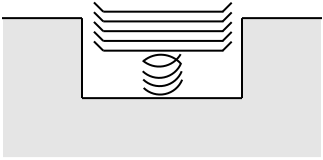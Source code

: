 <?xml version="1.0" encoding="UTF-8"?>
<dia:diagram xmlns:dia="http://www.lysator.liu.se/~alla/dia/">
  <dia:layer name="Background" visible="true">
    <dia:object type="Standard - Box" version="0" id="O0">
      <dia:attribute name="obj_pos">
        <dia:point val="5,8"/>
      </dia:attribute>
      <dia:attribute name="obj_bb">
        <dia:rectangle val="4.95,7.95;21.05,15.05"/>
      </dia:attribute>
      <dia:attribute name="elem_corner">
        <dia:point val="5,8"/>
      </dia:attribute>
      <dia:attribute name="elem_width">
        <dia:real val="16"/>
      </dia:attribute>
      <dia:attribute name="elem_height">
        <dia:real val="7"/>
      </dia:attribute>
      <dia:attribute name="border_color">
        <dia:color val="#ffffff"/>
      </dia:attribute>
      <dia:attribute name="inner_color">
        <dia:color val="#e5e5e5"/>
      </dia:attribute>
      <dia:attribute name="show_background">
        <dia:boolean val="true"/>
      </dia:attribute>
    </dia:object>
    <dia:object type="Standard - Box" version="0" id="O1">
      <dia:attribute name="obj_pos">
        <dia:point val="9,8"/>
      </dia:attribute>
      <dia:attribute name="obj_bb">
        <dia:rectangle val="8.95,7.95;17.05,12.05"/>
      </dia:attribute>
      <dia:attribute name="elem_corner">
        <dia:point val="9,8"/>
      </dia:attribute>
      <dia:attribute name="elem_width">
        <dia:real val="8"/>
      </dia:attribute>
      <dia:attribute name="elem_height">
        <dia:real val="4"/>
      </dia:attribute>
      <dia:attribute name="border_color">
        <dia:color val="#ffffff"/>
      </dia:attribute>
      <dia:attribute name="show_background">
        <dia:boolean val="true"/>
      </dia:attribute>
    </dia:object>
    <dia:object type="Standard - Line" version="0" id="O2">
      <dia:attribute name="obj_pos">
        <dia:point val="5,8"/>
      </dia:attribute>
      <dia:attribute name="obj_bb">
        <dia:rectangle val="4.95,7.95;9.05,8.05"/>
      </dia:attribute>
      <dia:attribute name="conn_endpoints">
        <dia:point val="5,8"/>
        <dia:point val="9,8"/>
      </dia:attribute>
      <dia:attribute name="numcp">
        <dia:int val="1"/>
      </dia:attribute>
      <dia:connections>
        <dia:connection handle="0" to="O0" connection="0"/>
        <dia:connection handle="1" to="O1" connection="0"/>
      </dia:connections>
    </dia:object>
    <dia:object type="Standard - Line" version="0" id="O3">
      <dia:attribute name="obj_pos">
        <dia:point val="9,8"/>
      </dia:attribute>
      <dia:attribute name="obj_bb">
        <dia:rectangle val="8.95,7.95;9.05,12.05"/>
      </dia:attribute>
      <dia:attribute name="conn_endpoints">
        <dia:point val="9,8"/>
        <dia:point val="9,12"/>
      </dia:attribute>
      <dia:attribute name="numcp">
        <dia:int val="1"/>
      </dia:attribute>
      <dia:connections>
        <dia:connection handle="0" to="O1" connection="0"/>
        <dia:connection handle="1" to="O1" connection="5"/>
      </dia:connections>
    </dia:object>
    <dia:object type="Standard - Line" version="0" id="O4">
      <dia:attribute name="obj_pos">
        <dia:point val="9,12"/>
      </dia:attribute>
      <dia:attribute name="obj_bb">
        <dia:rectangle val="8.95,11.95;17.05,12.05"/>
      </dia:attribute>
      <dia:attribute name="conn_endpoints">
        <dia:point val="9,12"/>
        <dia:point val="17,12"/>
      </dia:attribute>
      <dia:attribute name="numcp">
        <dia:int val="1"/>
      </dia:attribute>
      <dia:connections>
        <dia:connection handle="0" to="O1" connection="5"/>
        <dia:connection handle="1" to="O1" connection="7"/>
      </dia:connections>
    </dia:object>
    <dia:object type="Standard - Line" version="0" id="O5">
      <dia:attribute name="obj_pos">
        <dia:point val="17,12"/>
      </dia:attribute>
      <dia:attribute name="obj_bb">
        <dia:rectangle val="16.95,7.95;17.05,12.05"/>
      </dia:attribute>
      <dia:attribute name="conn_endpoints">
        <dia:point val="17,12"/>
        <dia:point val="17,8"/>
      </dia:attribute>
      <dia:attribute name="numcp">
        <dia:int val="1"/>
      </dia:attribute>
      <dia:connections>
        <dia:connection handle="0" to="O1" connection="7"/>
        <dia:connection handle="1" to="O1" connection="2"/>
      </dia:connections>
    </dia:object>
    <dia:object type="Standard - Line" version="0" id="O6">
      <dia:attribute name="obj_pos">
        <dia:point val="17,8"/>
      </dia:attribute>
      <dia:attribute name="obj_bb">
        <dia:rectangle val="16.95,7.95;21.05,8.05"/>
      </dia:attribute>
      <dia:attribute name="conn_endpoints">
        <dia:point val="17,8"/>
        <dia:point val="21,8"/>
      </dia:attribute>
      <dia:attribute name="numcp">
        <dia:int val="1"/>
      </dia:attribute>
      <dia:connections>
        <dia:connection handle="0" to="O1" connection="2"/>
        <dia:connection handle="1" to="O0" connection="2"/>
      </dia:connections>
    </dia:object>
    <dia:group>
      <dia:object type="Standard - Line" version="0" id="O7">
        <dia:attribute name="obj_pos">
          <dia:point val="10.063,8.652"/>
        </dia:attribute>
        <dia:attribute name="obj_bb">
          <dia:rectangle val="10.013,8.602;16.113,8.702"/>
        </dia:attribute>
        <dia:attribute name="conn_endpoints">
          <dia:point val="10.063,8.652"/>
          <dia:point val="16.063,8.652"/>
        </dia:attribute>
        <dia:attribute name="numcp">
          <dia:int val="1"/>
        </dia:attribute>
      </dia:object>
      <dia:object type="Standard - Line" version="0" id="O8">
        <dia:attribute name="obj_pos">
          <dia:point val="10.063,8.652"/>
        </dia:attribute>
        <dia:attribute name="obj_bb">
          <dia:rectangle val="10.063,8.652;10.063,8.652"/>
        </dia:attribute>
        <dia:attribute name="conn_endpoints">
          <dia:point val="10.063,8.652"/>
          <dia:point val="10.063,8.652"/>
        </dia:attribute>
        <dia:attribute name="numcp">
          <dia:int val="1"/>
        </dia:attribute>
      </dia:object>
      <dia:object type="Standard - Line" version="0" id="O9">
        <dia:attribute name="obj_pos">
          <dia:point val="10.063,8.652"/>
        </dia:attribute>
        <dia:attribute name="obj_bb">
          <dia:rectangle val="9.526,8.119;10.134,8.723"/>
        </dia:attribute>
        <dia:attribute name="conn_endpoints">
          <dia:point val="10.063,8.652"/>
          <dia:point val="9.597,8.189"/>
        </dia:attribute>
        <dia:attribute name="numcp">
          <dia:int val="1"/>
        </dia:attribute>
        <dia:connections>
          <dia:connection handle="0" to="O8" connection="0"/>
        </dia:connections>
      </dia:object>
      <dia:object type="Standard - Line" version="0" id="O10">
        <dia:attribute name="obj_pos">
          <dia:point val="16.022,8.664"/>
        </dia:attribute>
        <dia:attribute name="obj_bb">
          <dia:rectangle val="15.951,8.131;16.555,8.735"/>
        </dia:attribute>
        <dia:attribute name="conn_endpoints">
          <dia:point val="16.022,8.664"/>
          <dia:point val="16.484,8.202"/>
        </dia:attribute>
        <dia:attribute name="numcp">
          <dia:int val="1"/>
        </dia:attribute>
      </dia:object>
    </dia:group>
    <dia:group>
      <dia:object type="Standard - Line" version="0" id="O11">
        <dia:attribute name="obj_pos">
          <dia:point val="10.063,9.139"/>
        </dia:attribute>
        <dia:attribute name="obj_bb">
          <dia:rectangle val="10.013,9.089;16.113,9.189"/>
        </dia:attribute>
        <dia:attribute name="conn_endpoints">
          <dia:point val="10.063,9.139"/>
          <dia:point val="16.063,9.139"/>
        </dia:attribute>
        <dia:attribute name="numcp">
          <dia:int val="1"/>
        </dia:attribute>
      </dia:object>
      <dia:object type="Standard - Line" version="0" id="O12">
        <dia:attribute name="obj_pos">
          <dia:point val="10.063,9.139"/>
        </dia:attribute>
        <dia:attribute name="obj_bb">
          <dia:rectangle val="10.063,9.139;10.063,9.139"/>
        </dia:attribute>
        <dia:attribute name="conn_endpoints">
          <dia:point val="10.063,9.139"/>
          <dia:point val="10.063,9.139"/>
        </dia:attribute>
        <dia:attribute name="numcp">
          <dia:int val="1"/>
        </dia:attribute>
      </dia:object>
      <dia:object type="Standard - Line" version="0" id="O13">
        <dia:attribute name="obj_pos">
          <dia:point val="10.063,9.139"/>
        </dia:attribute>
        <dia:attribute name="obj_bb">
          <dia:rectangle val="9.526,8.606;10.134,9.21"/>
        </dia:attribute>
        <dia:attribute name="conn_endpoints">
          <dia:point val="10.063,9.139"/>
          <dia:point val="9.597,8.677"/>
        </dia:attribute>
        <dia:attribute name="numcp">
          <dia:int val="1"/>
        </dia:attribute>
        <dia:connections>
          <dia:connection handle="0" to="O12" connection="0"/>
        </dia:connections>
      </dia:object>
      <dia:object type="Standard - Line" version="0" id="O14">
        <dia:attribute name="obj_pos">
          <dia:point val="16.022,9.152"/>
        </dia:attribute>
        <dia:attribute name="obj_bb">
          <dia:rectangle val="15.951,8.619;16.555,9.223"/>
        </dia:attribute>
        <dia:attribute name="conn_endpoints">
          <dia:point val="16.022,9.152"/>
          <dia:point val="16.484,8.689"/>
        </dia:attribute>
        <dia:attribute name="numcp">
          <dia:int val="1"/>
        </dia:attribute>
      </dia:object>
    </dia:group>
    <dia:group>
      <dia:object type="Standard - Line" version="0" id="O15">
        <dia:attribute name="obj_pos">
          <dia:point val="10.063,9.627"/>
        </dia:attribute>
        <dia:attribute name="obj_bb">
          <dia:rectangle val="10.013,9.577;16.113,9.677"/>
        </dia:attribute>
        <dia:attribute name="conn_endpoints">
          <dia:point val="10.063,9.627"/>
          <dia:point val="16.063,9.627"/>
        </dia:attribute>
        <dia:attribute name="numcp">
          <dia:int val="1"/>
        </dia:attribute>
      </dia:object>
      <dia:object type="Standard - Line" version="0" id="O16">
        <dia:attribute name="obj_pos">
          <dia:point val="10.063,9.627"/>
        </dia:attribute>
        <dia:attribute name="obj_bb">
          <dia:rectangle val="10.063,9.627;10.063,9.627"/>
        </dia:attribute>
        <dia:attribute name="conn_endpoints">
          <dia:point val="10.063,9.627"/>
          <dia:point val="10.063,9.627"/>
        </dia:attribute>
        <dia:attribute name="numcp">
          <dia:int val="1"/>
        </dia:attribute>
      </dia:object>
      <dia:object type="Standard - Line" version="0" id="O17">
        <dia:attribute name="obj_pos">
          <dia:point val="10.063,9.627"/>
        </dia:attribute>
        <dia:attribute name="obj_bb">
          <dia:rectangle val="9.526,9.094;10.134,9.698"/>
        </dia:attribute>
        <dia:attribute name="conn_endpoints">
          <dia:point val="10.063,9.627"/>
          <dia:point val="9.597,9.164"/>
        </dia:attribute>
        <dia:attribute name="numcp">
          <dia:int val="1"/>
        </dia:attribute>
        <dia:connections>
          <dia:connection handle="0" to="O16" connection="0"/>
        </dia:connections>
      </dia:object>
      <dia:object type="Standard - Line" version="0" id="O18">
        <dia:attribute name="obj_pos">
          <dia:point val="16.022,9.639"/>
        </dia:attribute>
        <dia:attribute name="obj_bb">
          <dia:rectangle val="15.951,9.106;16.555,9.71"/>
        </dia:attribute>
        <dia:attribute name="conn_endpoints">
          <dia:point val="16.022,9.639"/>
          <dia:point val="16.484,9.177"/>
        </dia:attribute>
        <dia:attribute name="numcp">
          <dia:int val="1"/>
        </dia:attribute>
      </dia:object>
    </dia:group>
    <dia:group>
      <dia:object type="Standard - Line" version="0" id="O19">
        <dia:attribute name="obj_pos">
          <dia:point val="10.063,8.164"/>
        </dia:attribute>
        <dia:attribute name="obj_bb">
          <dia:rectangle val="10.013,8.114;16.113,8.214"/>
        </dia:attribute>
        <dia:attribute name="conn_endpoints">
          <dia:point val="10.063,8.164"/>
          <dia:point val="16.063,8.164"/>
        </dia:attribute>
        <dia:attribute name="numcp">
          <dia:int val="1"/>
        </dia:attribute>
      </dia:object>
      <dia:object type="Standard - Line" version="0" id="O20">
        <dia:attribute name="obj_pos">
          <dia:point val="10.063,8.164"/>
        </dia:attribute>
        <dia:attribute name="obj_bb">
          <dia:rectangle val="10.063,8.164;10.063,8.164"/>
        </dia:attribute>
        <dia:attribute name="conn_endpoints">
          <dia:point val="10.063,8.164"/>
          <dia:point val="10.063,8.164"/>
        </dia:attribute>
        <dia:attribute name="numcp">
          <dia:int val="1"/>
        </dia:attribute>
      </dia:object>
      <dia:object type="Standard - Line" version="0" id="O21">
        <dia:attribute name="obj_pos">
          <dia:point val="10.063,8.164"/>
        </dia:attribute>
        <dia:attribute name="obj_bb">
          <dia:rectangle val="9.526,7.631;10.134,8.235"/>
        </dia:attribute>
        <dia:attribute name="conn_endpoints">
          <dia:point val="10.063,8.164"/>
          <dia:point val="9.597,7.702"/>
        </dia:attribute>
        <dia:attribute name="numcp">
          <dia:int val="1"/>
        </dia:attribute>
        <dia:connections>
          <dia:connection handle="0" to="O20" connection="0"/>
        </dia:connections>
      </dia:object>
      <dia:object type="Standard - Line" version="0" id="O22">
        <dia:attribute name="obj_pos">
          <dia:point val="16.022,8.177"/>
        </dia:attribute>
        <dia:attribute name="obj_bb">
          <dia:rectangle val="15.951,7.644;16.555,8.248"/>
        </dia:attribute>
        <dia:attribute name="conn_endpoints">
          <dia:point val="16.022,8.177"/>
          <dia:point val="16.484,7.714"/>
        </dia:attribute>
        <dia:attribute name="numcp">
          <dia:int val="1"/>
        </dia:attribute>
      </dia:object>
    </dia:group>
    <dia:group>
      <dia:object type="Standard - Line" version="0" id="O23">
        <dia:attribute name="obj_pos">
          <dia:point val="10.063,7.677"/>
        </dia:attribute>
        <dia:attribute name="obj_bb">
          <dia:rectangle val="10.013,7.627;16.113,7.727"/>
        </dia:attribute>
        <dia:attribute name="conn_endpoints">
          <dia:point val="10.063,7.677"/>
          <dia:point val="16.063,7.677"/>
        </dia:attribute>
        <dia:attribute name="numcp">
          <dia:int val="1"/>
        </dia:attribute>
      </dia:object>
      <dia:object type="Standard - Line" version="0" id="O24">
        <dia:attribute name="obj_pos">
          <dia:point val="10.063,7.677"/>
        </dia:attribute>
        <dia:attribute name="obj_bb">
          <dia:rectangle val="10.063,7.677;10.063,7.677"/>
        </dia:attribute>
        <dia:attribute name="conn_endpoints">
          <dia:point val="10.063,7.677"/>
          <dia:point val="10.063,7.677"/>
        </dia:attribute>
        <dia:attribute name="numcp">
          <dia:int val="1"/>
        </dia:attribute>
      </dia:object>
      <dia:object type="Standard - Line" version="0" id="O25">
        <dia:attribute name="obj_pos">
          <dia:point val="10.063,7.677"/>
        </dia:attribute>
        <dia:attribute name="obj_bb">
          <dia:rectangle val="9.526,7.144;10.134,7.748"/>
        </dia:attribute>
        <dia:attribute name="conn_endpoints">
          <dia:point val="10.063,7.677"/>
          <dia:point val="9.597,7.214"/>
        </dia:attribute>
        <dia:attribute name="numcp">
          <dia:int val="1"/>
        </dia:attribute>
        <dia:connections>
          <dia:connection handle="0" to="O24" connection="0"/>
        </dia:connections>
      </dia:object>
      <dia:object type="Standard - Line" version="0" id="O26">
        <dia:attribute name="obj_pos">
          <dia:point val="16.022,7.689"/>
        </dia:attribute>
        <dia:attribute name="obj_bb">
          <dia:rectangle val="15.951,7.156;16.555,7.76"/>
        </dia:attribute>
        <dia:attribute name="conn_endpoints">
          <dia:point val="16.022,7.689"/>
          <dia:point val="16.484,7.227"/>
        </dia:attribute>
        <dia:attribute name="numcp">
          <dia:int val="1"/>
        </dia:attribute>
      </dia:object>
    </dia:group>
    <dia:group>
      <dia:object type="Standard - Arc" version="0" id="O27">
        <dia:attribute name="obj_pos">
          <dia:point val="12.084,11.491"/>
        </dia:attribute>
        <dia:attribute name="obj_bb">
          <dia:rectangle val="12.024,11.019;14.068,11.872"/>
        </dia:attribute>
        <dia:attribute name="conn_endpoints">
          <dia:point val="12.084,11.491"/>
          <dia:point val="14.009,11.078"/>
        </dia:attribute>
        <dia:attribute name="curve_distance">
          <dia:real val="0.523"/>
        </dia:attribute>
      </dia:object>
      <dia:object type="Standard - Arc" version="0" id="O28">
        <dia:attribute name="obj_pos">
          <dia:point val="12.06,11.069"/>
        </dia:attribute>
        <dia:attribute name="obj_bb">
          <dia:rectangle val="12.001,10.597;14.045,11.45"/>
        </dia:attribute>
        <dia:attribute name="conn_endpoints">
          <dia:point val="12.06,11.069"/>
          <dia:point val="13.986,10.656"/>
        </dia:attribute>
        <dia:attribute name="curve_distance">
          <dia:real val="0.523"/>
        </dia:attribute>
      </dia:object>
      <dia:object type="Standard - Arc" version="0" id="O29">
        <dia:attribute name="obj_pos">
          <dia:point val="12.036,10.656"/>
        </dia:attribute>
        <dia:attribute name="obj_bb">
          <dia:rectangle val="11.976,10.184;14.02,11.038"/>
        </dia:attribute>
        <dia:attribute name="conn_endpoints">
          <dia:point val="12.036,10.656"/>
          <dia:point val="13.96,10.244"/>
        </dia:attribute>
        <dia:attribute name="curve_distance">
          <dia:real val="0.523"/>
        </dia:attribute>
      </dia:object>
      <dia:object type="Standard - Arc" version="0" id="O30">
        <dia:attribute name="obj_pos">
          <dia:point val="13.934,10.266"/>
        </dia:attribute>
        <dia:attribute name="obj_bb">
          <dia:rectangle val="12.043,9.78;13.987,10.319"/>
        </dia:attribute>
        <dia:attribute name="conn_endpoints">
          <dia:point val="13.934,10.266"/>
          <dia:point val="12.096,10.128"/>
        </dia:attribute>
        <dia:attribute name="curve_distance">
          <dia:real val="0.365"/>
        </dia:attribute>
      </dia:object>
      <dia:object type="Standard - Arc" version="0" id="O31">
        <dia:attribute name="obj_pos">
          <dia:point val="12.034,10.116"/>
        </dia:attribute>
        <dia:attribute name="obj_bb">
          <dia:rectangle val="11.976,9.746;13.991,10.473"/>
        </dia:attribute>
        <dia:attribute name="conn_endpoints">
          <dia:point val="12.034,10.116"/>
          <dia:point val="13.934,9.803"/>
        </dia:attribute>
        <dia:attribute name="curve_distance">
          <dia:real val="0.453"/>
        </dia:attribute>
      </dia:object>
    </dia:group>
  </dia:layer>
</dia:diagram>
